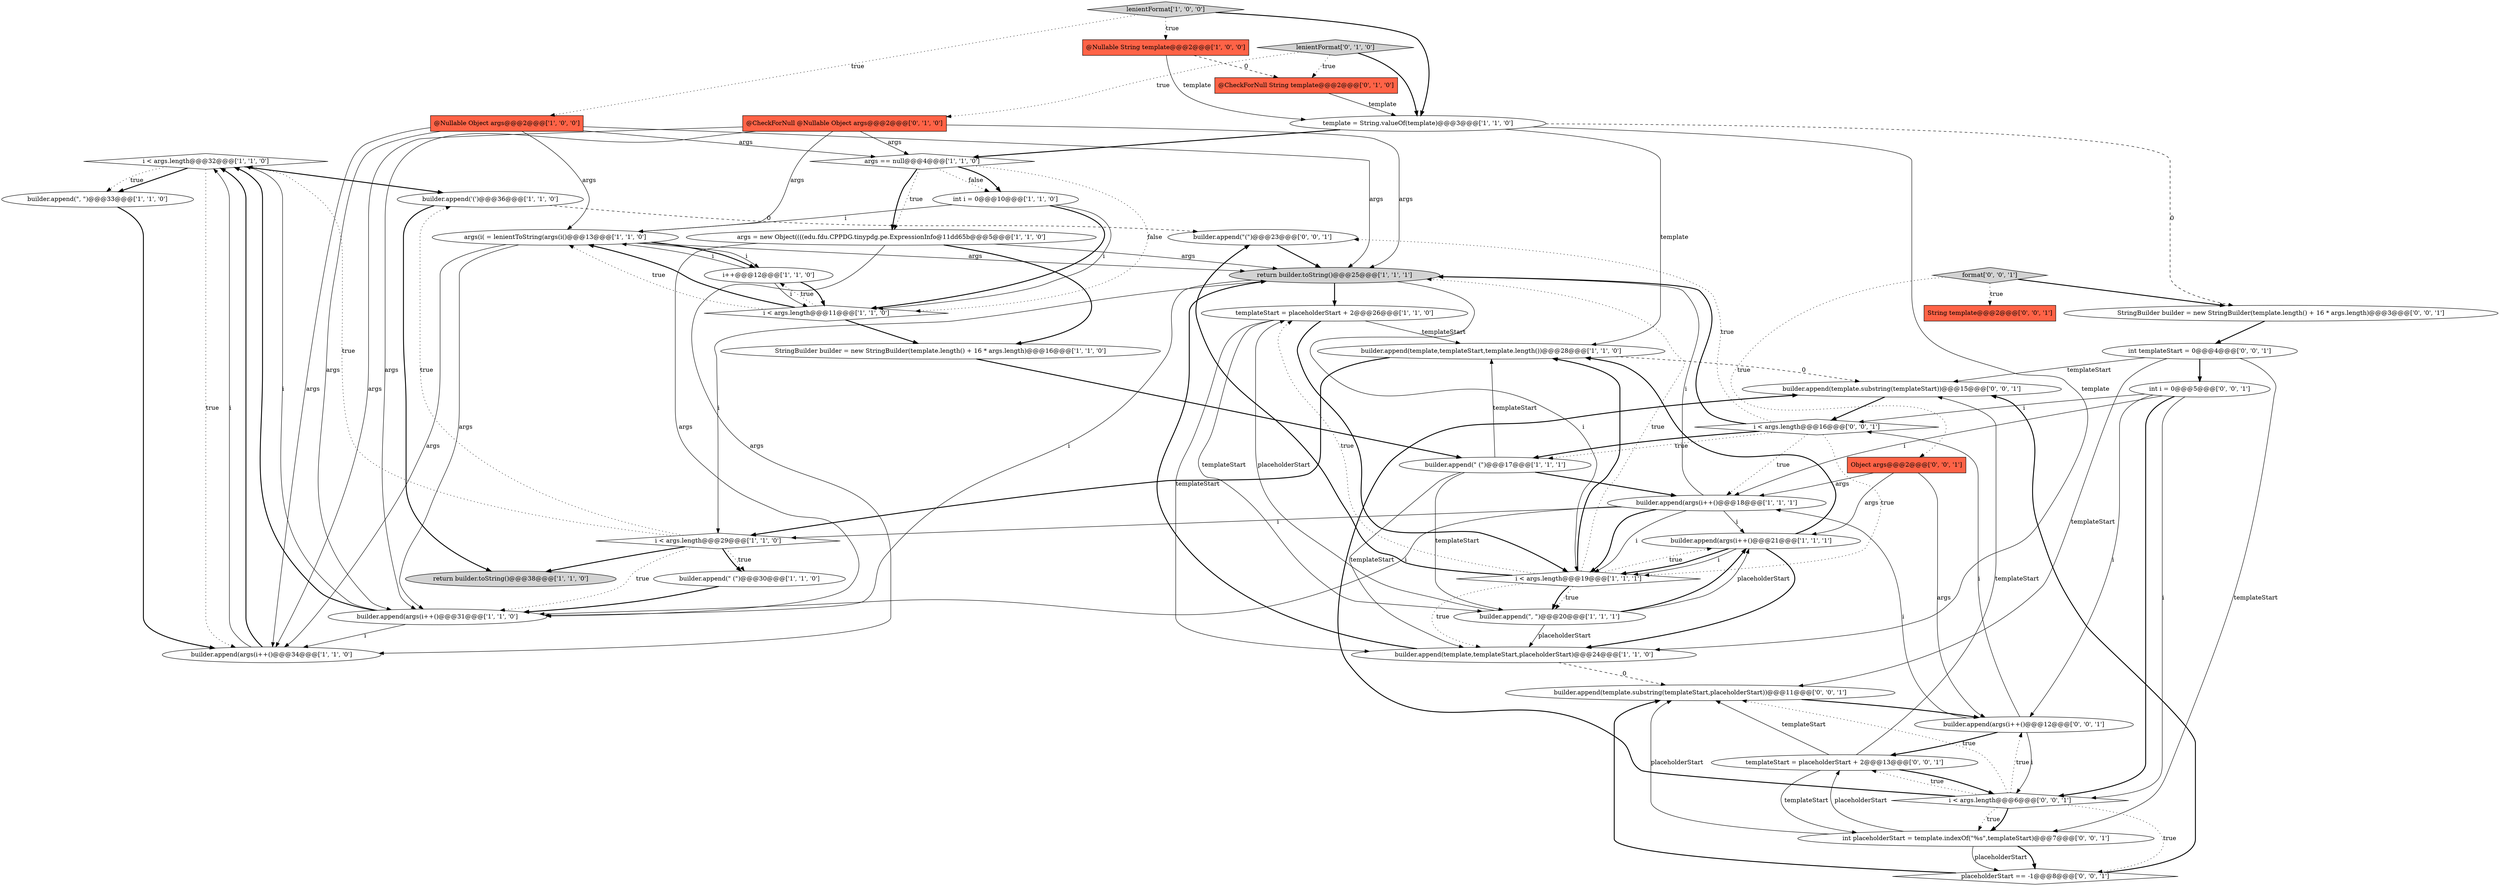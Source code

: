 digraph {
12 [style = filled, label = "i < args.length@@@32@@@['1', '1', '0']", fillcolor = white, shape = diamond image = "AAA0AAABBB1BBB"];
19 [style = filled, label = "builder.append(args(i++()@@@21@@@['1', '1', '1']", fillcolor = white, shape = ellipse image = "AAA0AAABBB1BBB"];
9 [style = filled, label = "builder.append(\" (\")@@@30@@@['1', '1', '0']", fillcolor = white, shape = ellipse image = "AAA0AAABBB1BBB"];
2 [style = filled, label = "builder.append(template,templateStart,template.length())@@@28@@@['1', '1', '0']", fillcolor = white, shape = ellipse image = "AAA0AAABBB1BBB"];
7 [style = filled, label = "@Nullable Object args@@@2@@@['1', '0', '0']", fillcolor = tomato, shape = box image = "AAA0AAABBB1BBB"];
26 [style = filled, label = "template = String.valueOf(template)@@@3@@@['1', '1', '0']", fillcolor = white, shape = ellipse image = "AAA0AAABBB1BBB"];
18 [style = filled, label = "StringBuilder builder = new StringBuilder(template.length() + 16 * args.length)@@@16@@@['1', '1', '0']", fillcolor = white, shape = ellipse image = "AAA0AAABBB1BBB"];
21 [style = filled, label = "templateStart = placeholderStart + 2@@@26@@@['1', '1', '0']", fillcolor = white, shape = ellipse image = "AAA0AAABBB1BBB"];
35 [style = filled, label = "builder.append(args(i++()@@@12@@@['0', '0', '1']", fillcolor = white, shape = ellipse image = "AAA0AAABBB3BBB"];
24 [style = filled, label = "builder.append(template,templateStart,placeholderStart)@@@24@@@['1', '1', '0']", fillcolor = white, shape = ellipse image = "AAA0AAABBB1BBB"];
33 [style = filled, label = "builder.append(template.substring(templateStart,placeholderStart))@@@11@@@['0', '0', '1']", fillcolor = white, shape = ellipse image = "AAA0AAABBB3BBB"];
6 [style = filled, label = "args(i( = lenientToString(args(i()@@@13@@@['1', '1', '0']", fillcolor = white, shape = ellipse image = "AAA0AAABBB1BBB"];
10 [style = filled, label = "builder.append(\", \")@@@33@@@['1', '1', '0']", fillcolor = white, shape = ellipse image = "AAA0AAABBB1BBB"];
25 [style = filled, label = "lenientFormat['1', '0', '0']", fillcolor = lightgray, shape = diamond image = "AAA0AAABBB1BBB"];
36 [style = filled, label = "StringBuilder builder = new StringBuilder(template.length() + 16 * args.length)@@@3@@@['0', '0', '1']", fillcolor = white, shape = ellipse image = "AAA0AAABBB3BBB"];
14 [style = filled, label = "builder.append(args(i++()@@@34@@@['1', '1', '0']", fillcolor = white, shape = ellipse image = "AAA0AAABBB1BBB"];
29 [style = filled, label = "lenientFormat['0', '1', '0']", fillcolor = lightgray, shape = diamond image = "AAA0AAABBB2BBB"];
0 [style = filled, label = "i++@@@12@@@['1', '1', '0']", fillcolor = white, shape = ellipse image = "AAA0AAABBB1BBB"];
8 [style = filled, label = "return builder.toString()@@@38@@@['1', '1', '0']", fillcolor = lightgray, shape = ellipse image = "AAA0AAABBB1BBB"];
15 [style = filled, label = "args == null@@@4@@@['1', '1', '0']", fillcolor = white, shape = diamond image = "AAA0AAABBB1BBB"];
34 [style = filled, label = "Object args@@@2@@@['0', '0', '1']", fillcolor = tomato, shape = box image = "AAA0AAABBB3BBB"];
5 [style = filled, label = "args = new Object((((edu.fdu.CPPDG.tinypdg.pe.ExpressionInfo@11dd65b@@@5@@@['1', '1', '0']", fillcolor = white, shape = ellipse image = "AAA0AAABBB1BBB"];
28 [style = filled, label = "@CheckForNull @Nullable Object args@@@2@@@['0', '1', '0']", fillcolor = tomato, shape = box image = "AAA0AAABBB2BBB"];
45 [style = filled, label = "builder.append(template.substring(templateStart))@@@15@@@['0', '0', '1']", fillcolor = white, shape = ellipse image = "AAA0AAABBB3BBB"];
17 [style = filled, label = "i < args.length@@@29@@@['1', '1', '0']", fillcolor = white, shape = diamond image = "AAA0AAABBB1BBB"];
37 [style = filled, label = "format['0', '0', '1']", fillcolor = lightgray, shape = diamond image = "AAA0AAABBB3BBB"];
23 [style = filled, label = "@Nullable String template@@@2@@@['1', '0', '0']", fillcolor = tomato, shape = box image = "AAA1AAABBB1BBB"];
32 [style = filled, label = "builder.append(\"(\")@@@23@@@['0', '0', '1']", fillcolor = white, shape = ellipse image = "AAA0AAABBB3BBB"];
42 [style = filled, label = "i < args.length@@@16@@@['0', '0', '1']", fillcolor = white, shape = diamond image = "AAA0AAABBB3BBB"];
44 [style = filled, label = "i < args.length@@@6@@@['0', '0', '1']", fillcolor = white, shape = diamond image = "AAA0AAABBB3BBB"];
1 [style = filled, label = "return builder.toString()@@@25@@@['1', '1', '1']", fillcolor = lightgray, shape = ellipse image = "AAA0AAABBB1BBB"];
40 [style = filled, label = "placeholderStart == -1@@@8@@@['0', '0', '1']", fillcolor = white, shape = diamond image = "AAA0AAABBB3BBB"];
20 [style = filled, label = "builder.append(\", \")@@@20@@@['1', '1', '1']", fillcolor = white, shape = ellipse image = "AAA0AAABBB1BBB"];
16 [style = filled, label = "builder.append('(')@@@36@@@['1', '1', '0']", fillcolor = white, shape = ellipse image = "AAA0AAABBB1BBB"];
13 [style = filled, label = "i < args.length@@@19@@@['1', '1', '1']", fillcolor = white, shape = diamond image = "AAA0AAABBB1BBB"];
39 [style = filled, label = "templateStart = placeholderStart + 2@@@13@@@['0', '0', '1']", fillcolor = white, shape = ellipse image = "AAA0AAABBB3BBB"];
43 [style = filled, label = "String template@@@2@@@['0', '0', '1']", fillcolor = tomato, shape = box image = "AAA0AAABBB3BBB"];
11 [style = filled, label = "builder.append(args(i++()@@@18@@@['1', '1', '1']", fillcolor = white, shape = ellipse image = "AAA0AAABBB1BBB"];
38 [style = filled, label = "int templateStart = 0@@@4@@@['0', '0', '1']", fillcolor = white, shape = ellipse image = "AAA0AAABBB3BBB"];
30 [style = filled, label = "@CheckForNull String template@@@2@@@['0', '1', '0']", fillcolor = tomato, shape = box image = "AAA1AAABBB2BBB"];
3 [style = filled, label = "i < args.length@@@11@@@['1', '1', '0']", fillcolor = white, shape = diamond image = "AAA0AAABBB1BBB"];
31 [style = filled, label = "int placeholderStart = template.indexOf(\"%s\",templateStart)@@@7@@@['0', '0', '1']", fillcolor = white, shape = ellipse image = "AAA0AAABBB3BBB"];
22 [style = filled, label = "builder.append(\" (\")@@@17@@@['1', '1', '1']", fillcolor = white, shape = ellipse image = "AAA0AAABBB1BBB"];
41 [style = filled, label = "int i = 0@@@5@@@['0', '0', '1']", fillcolor = white, shape = ellipse image = "AAA0AAABBB3BBB"];
4 [style = filled, label = "builder.append(args(i++()@@@31@@@['1', '1', '0']", fillcolor = white, shape = ellipse image = "AAA0AAABBB1BBB"];
27 [style = filled, label = "int i = 0@@@10@@@['1', '1', '0']", fillcolor = white, shape = ellipse image = "AAA0AAABBB1BBB"];
21->24 [style = solid, label="templateStart"];
13->24 [style = dotted, label="true"];
34->11 [style = solid, label="args"];
16->32 [style = dashed, label="0"];
39->45 [style = solid, label="templateStart"];
4->14 [style = solid, label="i"];
44->33 [style = dotted, label="true"];
11->17 [style = solid, label="i"];
17->9 [style = bold, label=""];
13->20 [style = dotted, label="true"];
11->1 [style = solid, label="i"];
31->39 [style = solid, label="placeholderStart"];
38->41 [style = bold, label=""];
3->6 [style = dotted, label="true"];
41->44 [style = solid, label="i"];
19->24 [style = bold, label=""];
3->18 [style = bold, label=""];
35->42 [style = solid, label="i"];
23->26 [style = solid, label="template"];
38->45 [style = solid, label="templateStart"];
12->10 [style = bold, label=""];
22->24 [style = solid, label="templateStart"];
18->22 [style = bold, label=""];
13->21 [style = dotted, label="true"];
1->21 [style = bold, label=""];
38->33 [style = solid, label="templateStart"];
11->13 [style = bold, label=""];
44->40 [style = dotted, label="true"];
26->15 [style = bold, label=""];
3->0 [style = dotted, label="true"];
45->42 [style = bold, label=""];
31->40 [style = bold, label=""];
42->1 [style = bold, label=""];
13->20 [style = bold, label=""];
42->22 [style = dotted, label="true"];
7->15 [style = solid, label="args"];
1->13 [style = solid, label="i"];
42->32 [style = dotted, label="true"];
21->13 [style = bold, label=""];
41->35 [style = solid, label="i"];
5->4 [style = solid, label="args"];
0->3 [style = bold, label=""];
4->12 [style = solid, label="i"];
7->4 [style = solid, label="args"];
20->24 [style = solid, label="placeholderStart"];
28->14 [style = solid, label="args"];
13->32 [style = bold, label=""];
28->6 [style = solid, label="args"];
37->36 [style = bold, label=""];
11->4 [style = solid, label="i"];
10->14 [style = bold, label=""];
24->33 [style = dashed, label="0"];
7->6 [style = solid, label="args"];
7->1 [style = solid, label="args"];
13->19 [style = dotted, label="true"];
14->12 [style = solid, label="i"];
19->2 [style = bold, label=""];
22->2 [style = solid, label="templateStart"];
44->35 [style = dotted, label="true"];
29->26 [style = bold, label=""];
17->16 [style = dotted, label="true"];
19->13 [style = bold, label=""];
12->10 [style = dotted, label="true"];
5->14 [style = solid, label="args"];
21->2 [style = solid, label="templateStart"];
25->26 [style = bold, label=""];
44->31 [style = dotted, label="true"];
6->4 [style = solid, label="args"];
25->23 [style = dotted, label="true"];
42->22 [style = bold, label=""];
20->19 [style = bold, label=""];
44->45 [style = bold, label=""];
0->6 [style = solid, label="i"];
22->11 [style = bold, label=""];
26->24 [style = solid, label="template"];
2->17 [style = bold, label=""];
15->5 [style = dotted, label="true"];
41->42 [style = solid, label="i"];
17->8 [style = bold, label=""];
1->17 [style = solid, label="i"];
38->31 [style = solid, label="templateStart"];
11->13 [style = solid, label="i"];
39->33 [style = solid, label="templateStart"];
21->20 [style = solid, label="templateStart"];
16->8 [style = bold, label=""];
17->4 [style = dotted, label="true"];
35->39 [style = bold, label=""];
44->39 [style = dotted, label="true"];
3->6 [style = bold, label=""];
5->18 [style = bold, label=""];
1->4 [style = solid, label="i"];
22->20 [style = solid, label="templateStart"];
42->11 [style = dotted, label="true"];
25->7 [style = dotted, label="true"];
6->1 [style = solid, label="args"];
20->21 [style = solid, label="placeholderStart"];
39->31 [style = solid, label="templateStart"];
40->33 [style = bold, label=""];
37->43 [style = dotted, label="true"];
19->13 [style = solid, label="i"];
29->28 [style = dotted, label="true"];
17->12 [style = dotted, label="true"];
28->4 [style = solid, label="args"];
2->45 [style = dashed, label="0"];
31->33 [style = solid, label="placeholderStart"];
11->19 [style = solid, label="i"];
32->1 [style = bold, label=""];
0->3 [style = solid, label="i"];
4->12 [style = bold, label=""];
37->34 [style = dotted, label="true"];
24->1 [style = bold, label=""];
41->11 [style = solid, label="i"];
31->40 [style = solid, label="placeholderStart"];
44->31 [style = bold, label=""];
6->14 [style = solid, label="args"];
34->35 [style = solid, label="args"];
13->2 [style = bold, label=""];
33->35 [style = bold, label=""];
15->3 [style = dotted, label="false"];
39->44 [style = bold, label=""];
27->6 [style = solid, label="i"];
9->4 [style = bold, label=""];
20->19 [style = solid, label="placeholderStart"];
27->3 [style = bold, label=""];
6->0 [style = bold, label=""];
12->16 [style = bold, label=""];
15->5 [style = bold, label=""];
28->1 [style = solid, label="args"];
6->0 [style = solid, label="i"];
13->1 [style = dotted, label="true"];
12->14 [style = dotted, label="true"];
34->19 [style = solid, label="args"];
7->14 [style = solid, label="args"];
14->12 [style = bold, label=""];
17->9 [style = dotted, label="true"];
23->30 [style = dashed, label="0"];
29->30 [style = dotted, label="true"];
35->11 [style = solid, label="i"];
15->27 [style = dotted, label="false"];
30->26 [style = solid, label="template"];
26->36 [style = dashed, label="0"];
40->45 [style = bold, label=""];
36->38 [style = bold, label=""];
15->27 [style = bold, label=""];
41->44 [style = bold, label=""];
27->3 [style = solid, label="i"];
5->1 [style = solid, label="args"];
35->44 [style = solid, label="i"];
26->2 [style = solid, label="template"];
28->15 [style = solid, label="args"];
42->13 [style = dotted, label="true"];
}
